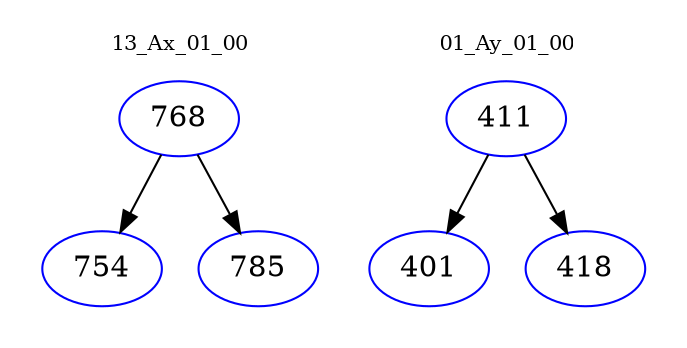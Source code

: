 digraph{
subgraph cluster_0 {
color = white
label = "13_Ax_01_00";
fontsize=10;
T0_768 [label="768", color="blue"]
T0_768 -> T0_754 [color="black"]
T0_754 [label="754", color="blue"]
T0_768 -> T0_785 [color="black"]
T0_785 [label="785", color="blue"]
}
subgraph cluster_1 {
color = white
label = "01_Ay_01_00";
fontsize=10;
T1_411 [label="411", color="blue"]
T1_411 -> T1_401 [color="black"]
T1_401 [label="401", color="blue"]
T1_411 -> T1_418 [color="black"]
T1_418 [label="418", color="blue"]
}
}
